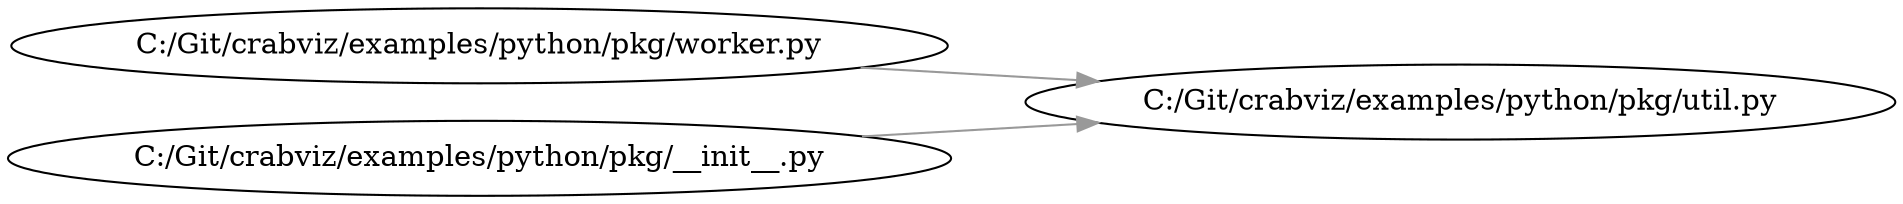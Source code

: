digraph G {
  rankdir=LR;
  splines=true;
  overlap=false;
  "C:/Git/crabviz/examples/python/pkg/util.py"
  "C:/Git/crabviz/examples/python/pkg/worker.py"
  "C:/Git/crabviz/examples/python/pkg/__init__.py"

  "C:/Git/crabviz/examples/python/pkg/worker.py" -> "C:/Git/crabviz/examples/python/pkg/util.py" [color=gray60]
  "C:/Git/crabviz/examples/python/pkg/__init__.py" -> "C:/Git/crabviz/examples/python/pkg/util.py" [color=gray60]
}
